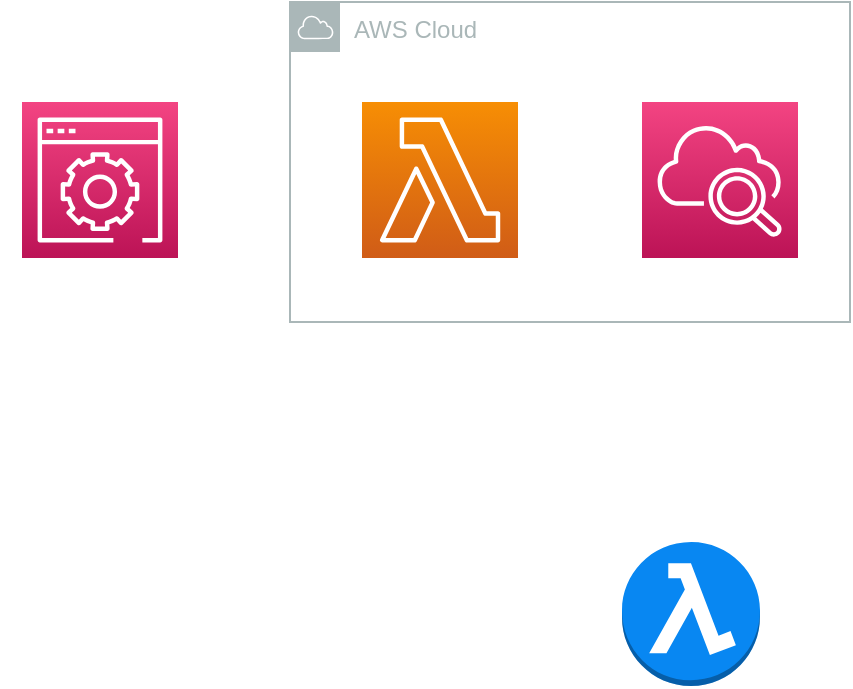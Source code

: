 <mxfile version="18.0.6" type="device" pages="5"><diagram id="sn8kLerF3HuQy8fz15qa" name="pratica01-primeira-lambda"><mxGraphModel dx="1038" dy="649" grid="1" gridSize="10" guides="1" tooltips="1" connect="1" arrows="1" fold="1" page="1" pageScale="1" pageWidth="827" pageHeight="1169" background="none" math="0" shadow="0"><root><mxCell id="0"/><mxCell id="1" parent="0"/><mxCell id="s4SkEaepo-pAVJKUQnhB-1" style="edgeStyle=orthogonalEdgeStyle;rounded=0;orthogonalLoop=1;jettySize=auto;html=1;entryX=0;entryY=0.5;entryDx=0;entryDy=0;entryPerimeter=0;fontColor=#FFFFFF;strokeColor=#FFFFFF;" parent="1" source="s4SkEaepo-pAVJKUQnhB-2" target="s4SkEaepo-pAVJKUQnhB-5" edge="1"><mxGeometry relative="1" as="geometry"/></mxCell><mxCell id="s4SkEaepo-pAVJKUQnhB-2" value="AWS Management&lt;br&gt;Console" style="sketch=0;points=[[0,0,0],[0.25,0,0],[0.5,0,0],[0.75,0,0],[1,0,0],[0,1,0],[0.25,1,0],[0.5,1,0],[0.75,1,0],[1,1,0],[0,0.25,0],[0,0.5,0],[0,0.75,0],[1,0.25,0],[1,0.5,0],[1,0.75,0]];points=[[0,0,0],[0.25,0,0],[0.5,0,0],[0.75,0,0],[1,0,0],[0,1,0],[0.25,1,0],[0.5,1,0],[0.75,1,0],[1,1,0],[0,0.25,0],[0,0.5,0],[0,0.75,0],[1,0.25,0],[1,0.5,0],[1,0.75,0]];outlineConnect=0;fontColor=#FFFFFF;gradientColor=#F34482;gradientDirection=north;fillColor=#BC1356;strokeColor=#ffffff;dashed=0;verticalLabelPosition=bottom;verticalAlign=top;align=center;html=1;fontSize=12;fontStyle=0;aspect=fixed;shape=mxgraph.aws4.resourceIcon;resIcon=mxgraph.aws4.management_console;" parent="1" vertex="1"><mxGeometry x="140" y="210" width="78" height="78" as="geometry"/></mxCell><mxCell id="s4SkEaepo-pAVJKUQnhB-3" value="AWS Cloud" style="sketch=0;outlineConnect=0;gradientColor=none;html=1;whiteSpace=wrap;fontSize=12;fontStyle=0;shape=mxgraph.aws4.group;grIcon=mxgraph.aws4.group_aws_cloud;strokeColor=#AAB7B8;fillColor=none;verticalAlign=top;align=left;spacingLeft=30;fontColor=#AAB7B8;dashed=0;" parent="1" vertex="1"><mxGeometry x="274" y="160" width="280" height="160" as="geometry"/></mxCell><mxCell id="s4SkEaepo-pAVJKUQnhB-4" style="edgeStyle=orthogonalEdgeStyle;rounded=0;orthogonalLoop=1;jettySize=auto;html=1;entryX=0;entryY=0.5;entryDx=0;entryDy=0;entryPerimeter=0;fontColor=#FFFFFF;strokeColor=#FFFFFF;" parent="1" source="s4SkEaepo-pAVJKUQnhB-5" target="s4SkEaepo-pAVJKUQnhB-6" edge="1"><mxGeometry relative="1" as="geometry"/></mxCell><mxCell id="s4SkEaepo-pAVJKUQnhB-5" value="Lambda" style="sketch=0;points=[[0,0,0],[0.25,0,0],[0.5,0,0],[0.75,0,0],[1,0,0],[0,1,0],[0.25,1,0],[0.5,1,0],[0.75,1,0],[1,1,0],[0,0.25,0],[0,0.5,0],[0,0.75,0],[1,0.25,0],[1,0.5,0],[1,0.75,0]];outlineConnect=0;fontColor=#FFFFFF;gradientColor=#F78E04;gradientDirection=north;fillColor=#D05C17;strokeColor=#ffffff;dashed=0;verticalLabelPosition=bottom;verticalAlign=top;align=center;html=1;fontSize=12;fontStyle=0;aspect=fixed;shape=mxgraph.aws4.resourceIcon;resIcon=mxgraph.aws4.lambda;" parent="1" vertex="1"><mxGeometry x="310" y="210" width="78" height="78" as="geometry"/></mxCell><mxCell id="s4SkEaepo-pAVJKUQnhB-6" value="CloudWatch" style="sketch=0;points=[[0,0,0],[0.25,0,0],[0.5,0,0],[0.75,0,0],[1,0,0],[0,1,0],[0.25,1,0],[0.5,1,0],[0.75,1,0],[1,1,0],[0,0.25,0],[0,0.5,0],[0,0.75,0],[1,0.25,0],[1,0.5,0],[1,0.75,0]];points=[[0,0,0],[0.25,0,0],[0.5,0,0],[0.75,0,0],[1,0,0],[0,1,0],[0.25,1,0],[0.5,1,0],[0.75,1,0],[1,1,0],[0,0.25,0],[0,0.5,0],[0,0.75,0],[1,0.25,0],[1,0.5,0],[1,0.75,0]];outlineConnect=0;fontColor=#FFFFFF;gradientColor=#F34482;gradientDirection=north;fillColor=#BC1356;strokeColor=#ffffff;dashed=0;verticalLabelPosition=bottom;verticalAlign=top;align=center;html=1;fontSize=12;fontStyle=0;aspect=fixed;shape=mxgraph.aws4.resourceIcon;resIcon=mxgraph.aws4.cloudwatch_2;" parent="1" vertex="1"><mxGeometry x="450" y="210" width="78" height="78" as="geometry"/></mxCell><mxCell id="AEqyCZtaTBarXHgswWHP-1" value="" style="outlineConnect=0;dashed=0;verticalLabelPosition=bottom;verticalAlign=top;align=center;html=1;shape=mxgraph.aws3.lambda_function;fillColor=#0887F2;gradientColor=none;" parent="1" vertex="1"><mxGeometry x="440" y="430" width="69" height="72" as="geometry"/></mxCell></root></mxGraphModel></diagram><diagram name="pratica02-modulos" id="roJDJ9lxdJgMYziIjrWZ"><mxGraphModel dx="865" dy="541" grid="0" gridSize="10" guides="1" tooltips="1" connect="1" arrows="1" fold="1" page="1" pageScale="1" pageWidth="827" pageHeight="1169" background="#29283D" math="0" shadow="0"><root><mxCell id="quXqX9oTLl6VPaIhmHli-0"/><mxCell id="quXqX9oTLl6VPaIhmHli-1" parent="quXqX9oTLl6VPaIhmHli-0"/><mxCell id="quXqX9oTLl6VPaIhmHli-2" style="edgeStyle=orthogonalEdgeStyle;rounded=0;orthogonalLoop=1;jettySize=auto;html=1;entryX=0;entryY=0.5;entryDx=0;entryDy=0;entryPerimeter=0;fontColor=#FFFFFF;strokeColor=#FFFFFF;startArrow=none;" parent="quXqX9oTLl6VPaIhmHli-1" source="ns7196Dic2cCf4U4VvsO-0" target="quXqX9oTLl6VPaIhmHli-6" edge="1"><mxGeometry relative="1" as="geometry"/></mxCell><mxCell id="quXqX9oTLl6VPaIhmHli-5" style="edgeStyle=orthogonalEdgeStyle;rounded=0;orthogonalLoop=1;jettySize=auto;html=1;entryX=0;entryY=0.5;entryDx=0;entryDy=0;entryPerimeter=0;fontColor=#FFFFFF;strokeColor=#FFFFFF;" parent="quXqX9oTLl6VPaIhmHli-1" source="quXqX9oTLl6VPaIhmHli-6" target="quXqX9oTLl6VPaIhmHli-7" edge="1"><mxGeometry relative="1" as="geometry"/></mxCell><mxCell id="ns7196Dic2cCf4U4VvsO-3" style="edgeStyle=orthogonalEdgeStyle;rounded=0;orthogonalLoop=1;jettySize=auto;html=1;entryX=0;entryY=0.5;entryDx=0;entryDy=0;entryPerimeter=0;strokeColor=#FFFFFF;" edge="1" parent="quXqX9oTLl6VPaIhmHli-1" source="quXqX9oTLl6VPaIhmHli-6" target="quXqX9oTLl6VPaIhmHli-7"><mxGeometry relative="1" as="geometry"/></mxCell><mxCell id="ns7196Dic2cCf4U4VvsO-4" value="Logs mais&amp;nbsp;&lt;br&gt;interpretáveis" style="edgeLabel;html=1;align=center;verticalAlign=middle;resizable=0;points=[];fontColor=#FFFFFF;labelBackgroundColor=#29283D;" vertex="1" connectable="0" parent="ns7196Dic2cCf4U4VvsO-3"><mxGeometry x="0.222" relative="1" as="geometry"><mxPoint x="-17" as="offset"/></mxGeometry></mxCell><mxCell id="quXqX9oTLl6VPaIhmHli-6" value="lambda_handler" style="sketch=0;points=[[0,0,0],[0.25,0,0],[0.5,0,0],[0.75,0,0],[1,0,0],[0,1,0],[0.25,1,0],[0.5,1,0],[0.75,1,0],[1,1,0],[0,0.25,0],[0,0.5,0],[0,0.75,0],[1,0.25,0],[1,0.5,0],[1,0.75,0]];outlineConnect=0;fontColor=#FFFFFF;gradientColor=#F78E04;gradientDirection=north;fillColor=#D05C17;strokeColor=#ffffff;dashed=0;verticalLabelPosition=bottom;verticalAlign=top;align=center;html=1;fontSize=12;fontStyle=0;aspect=fixed;shape=mxgraph.aws4.resourceIcon;resIcon=mxgraph.aws4.lambda;" parent="quXqX9oTLl6VPaIhmHli-1" vertex="1"><mxGeometry x="310" y="210" width="78" height="78" as="geometry"/></mxCell><mxCell id="quXqX9oTLl6VPaIhmHli-7" value="CloudWatch" style="sketch=0;points=[[0,0,0],[0.25,0,0],[0.5,0,0],[0.75,0,0],[1,0,0],[0,1,0],[0.25,1,0],[0.5,1,0],[0.75,1,0],[1,1,0],[0,0.25,0],[0,0.5,0],[0,0.75,0],[1,0.25,0],[1,0.5,0],[1,0.75,0]];points=[[0,0,0],[0.25,0,0],[0.5,0,0],[0.75,0,0],[1,0,0],[0,1,0],[0.25,1,0],[0.5,1,0],[0.75,1,0],[1,1,0],[0,0.25,0],[0,0.5,0],[0,0.75,0],[1,0.25,0],[1,0.5,0],[1,0.75,0]];outlineConnect=0;fontColor=#FFFFFF;gradientColor=#F34482;gradientDirection=north;fillColor=#BC1356;strokeColor=#ffffff;dashed=0;verticalLabelPosition=bottom;verticalAlign=top;align=center;html=1;fontSize=12;fontStyle=0;aspect=fixed;shape=mxgraph.aws4.resourceIcon;resIcon=mxgraph.aws4.cloudwatch_2;" parent="quXqX9oTLl6VPaIhmHli-1" vertex="1"><mxGeometry x="490" y="210" width="78" height="78" as="geometry"/></mxCell><mxCell id="ns7196Dic2cCf4U4VvsO-2" value="&lt;font color=&quot;#ffffff&quot;&gt;Configura&amp;nbsp;&lt;br&gt;logging&lt;/font&gt;" style="edgeStyle=orthogonalEdgeStyle;rounded=0;orthogonalLoop=1;jettySize=auto;html=1;entryX=0;entryY=0.5;entryDx=0;entryDy=0;entryPerimeter=0;strokeColor=#FFFFFF;labelBackgroundColor=#29283D;" edge="1" parent="quXqX9oTLl6VPaIhmHli-1" source="ns7196Dic2cCf4U4VvsO-0" target="quXqX9oTLl6VPaIhmHli-6"><mxGeometry relative="1" as="geometry"/></mxCell><mxCell id="ns7196Dic2cCf4U4VvsO-0" value="utils/log.py" style="shape=image;verticalLabelPosition=bottom;labelBackgroundColor=none;verticalAlign=top;aspect=fixed;imageAspect=0;image=https://cdn.icon-icons.com/icons2/112/PNG/512/python_18894.png;fontColor=#FFFFFF;" vertex="1" parent="quXqX9oTLl6VPaIhmHli-1"><mxGeometry x="130" y="204" width="90" height="90" as="geometry"/></mxCell></root></mxGraphModel></diagram><diagram name="pratica03-lendo-s3" id="10uzyO8owj6QErLm5pvj"><mxGraphModel dx="1038" dy="649" grid="0" gridSize="10" guides="1" tooltips="1" connect="1" arrows="1" fold="1" page="1" pageScale="1" pageWidth="827" pageHeight="1169" background="#29283D" math="0" shadow="0"><root><mxCell id="KhF8qPlMDsJhLVu0t6w0-0"/><mxCell id="KhF8qPlMDsJhLVu0t6w0-1" parent="KhF8qPlMDsJhLVu0t6w0-0"/><mxCell id="me9lGsdS1OQBLBbCxqvt-0" value="&lt;font color=&quot;#ffffff&quot;&gt;Bucket S3&lt;/font&gt;" style="sketch=0;points=[[0,0,0],[0.25,0,0],[0.5,0,0],[0.75,0,0],[1,0,0],[0,1,0],[0.25,1,0],[0.5,1,0],[0.75,1,0],[1,1,0],[0,0.25,0],[0,0.5,0],[0,0.75,0],[1,0.25,0],[1,0.5,0],[1,0.75,0]];outlineConnect=0;fontColor=#232F3E;gradientColor=#60A337;gradientDirection=north;fillColor=#277116;strokeColor=#ffffff;dashed=0;verticalLabelPosition=bottom;verticalAlign=top;align=center;html=1;fontSize=12;fontStyle=0;aspect=fixed;shape=mxgraph.aws4.resourceIcon;resIcon=mxgraph.aws4.s3;labelBackgroundColor=#29283D;" parent="KhF8qPlMDsJhLVu0t6w0-1" vertex="1"><mxGeometry x="236" y="360" width="78" height="78" as="geometry"/></mxCell><mxCell id="me9lGsdS1OQBLBbCxqvt-4" value="Read&lt;br&gt;Object" style="edgeStyle=orthogonalEdgeStyle;rounded=0;orthogonalLoop=1;jettySize=auto;html=1;entryX=1;entryY=0.5;entryDx=0;entryDy=0;entryPerimeter=0;labelBackgroundColor=#29283D;fontColor=#FFFFFF;strokeColor=#FFFFFF;" parent="KhF8qPlMDsJhLVu0t6w0-1" source="me9lGsdS1OQBLBbCxqvt-1" target="me9lGsdS1OQBLBbCxqvt-0" edge="1"><mxGeometry relative="1" as="geometry"/></mxCell><mxCell id="me9lGsdS1OQBLBbCxqvt-1" value="Lambda" style="sketch=0;points=[[0,0,0],[0.25,0,0],[0.5,0,0],[0.75,0,0],[1,0,0],[0,1,0],[0.25,1,0],[0.5,1,0],[0.75,1,0],[1,1,0],[0,0.25,0],[0,0.5,0],[0,0.75,0],[1,0.25,0],[1,0.5,0],[1,0.75,0]];outlineConnect=0;fontColor=#FFFFFF;gradientColor=#F78E04;gradientDirection=north;fillColor=#D05C17;strokeColor=#ffffff;dashed=0;verticalLabelPosition=bottom;verticalAlign=top;align=center;html=1;fontSize=12;fontStyle=0;aspect=fixed;shape=mxgraph.aws4.resourceIcon;resIcon=mxgraph.aws4.lambda;" parent="KhF8qPlMDsJhLVu0t6w0-1" vertex="1"><mxGeometry x="409" y="360" width="78" height="78" as="geometry"/></mxCell><mxCell id="me9lGsdS1OQBLBbCxqvt-5" value="S3 Client" style="edgeStyle=orthogonalEdgeStyle;rounded=0;orthogonalLoop=1;jettySize=auto;html=1;entryX=1;entryY=0.5;entryDx=0;entryDy=0;entryPerimeter=0;labelBackgroundColor=#29283D;fontColor=#FFFFFF;strokeColor=#FFFFFF;" parent="KhF8qPlMDsJhLVu0t6w0-1" source="me9lGsdS1OQBLBbCxqvt-2" target="me9lGsdS1OQBLBbCxqvt-1" edge="1"><mxGeometry relative="1" as="geometry"/></mxCell><mxCell id="me9lGsdS1OQBLBbCxqvt-2" value="Boto3" style="outlineConnect=0;dashed=0;verticalLabelPosition=bottom;verticalAlign=top;align=center;html=1;shape=mxgraph.aws3.android;fillColor=#FFD44F;gradientColor=none;labelBackgroundColor=none;fontColor=#FFFFFF;" parent="KhF8qPlMDsJhLVu0t6w0-1" vertex="1"><mxGeometry x="583.5" y="357" width="73.5" height="84" as="geometry"/></mxCell><mxCell id="me9lGsdS1OQBLBbCxqvt-7" style="edgeStyle=orthogonalEdgeStyle;rounded=0;orthogonalLoop=1;jettySize=auto;html=1;labelBackgroundColor=#29283D;fontColor=#FFFFFF;strokeColor=#FFFFFF;" parent="KhF8qPlMDsJhLVu0t6w0-1" source="me9lGsdS1OQBLBbCxqvt-3" edge="1"><mxGeometry relative="1" as="geometry"><mxPoint x="448.805" y="461.098" as="targetPoint"/></mxGeometry></mxCell><mxCell id="me9lGsdS1OQBLBbCxqvt-8" value="S3:GetObject" style="edgeLabel;html=1;align=center;verticalAlign=middle;resizable=0;points=[];fontColor=#FFFFFF;labelBackgroundColor=#29283D;" parent="me9lGsdS1OQBLBbCxqvt-7" vertex="1" connectable="0"><mxGeometry x="0.228" relative="1" as="geometry"><mxPoint x="60" as="offset"/></mxGeometry></mxCell><mxCell id="me9lGsdS1OQBLBbCxqvt-3" value="&lt;font color=&quot;#ffffff&quot;&gt;IAM Role&lt;br&gt;&lt;/font&gt;" style="sketch=0;outlineConnect=0;fontColor=#232F3E;gradientColor=none;fillColor=#BF0816;strokeColor=none;dashed=0;verticalLabelPosition=bottom;verticalAlign=top;align=center;html=1;fontSize=12;fontStyle=0;aspect=fixed;pointerEvents=1;shape=mxgraph.aws4.role;labelBackgroundColor=none;" parent="KhF8qPlMDsJhLVu0t6w0-1" vertex="1"><mxGeometry x="579" y="485" width="78" height="44" as="geometry"/></mxCell><mxCell id="me9lGsdS1OQBLBbCxqvt-10" style="edgeStyle=orthogonalEdgeStyle;rounded=0;orthogonalLoop=1;jettySize=auto;html=1;entryX=0;entryY=0.5;entryDx=0;entryDy=0;entryPerimeter=0;labelBackgroundColor=#29283D;fontColor=#FFFFFF;strokeColor=#FFFFFF;" parent="KhF8qPlMDsJhLVu0t6w0-1" source="me9lGsdS1OQBLBbCxqvt-9" target="me9lGsdS1OQBLBbCxqvt-0" edge="1"><mxGeometry relative="1" as="geometry"/></mxCell><mxCell id="me9lGsdS1OQBLBbCxqvt-9" value="CSV File" style="sketch=0;pointerEvents=1;shadow=0;dashed=0;html=1;strokeColor=none;fillColor=#005F4B;labelPosition=center;verticalLabelPosition=bottom;verticalAlign=top;align=center;outlineConnect=0;shape=mxgraph.veeam2.file;labelBackgroundColor=#29283D;fontColor=#FFFFFF;" parent="KhF8qPlMDsJhLVu0t6w0-1" vertex="1"><mxGeometry x="149" y="379.5" width="28.0" height="39" as="geometry"/></mxCell></root></mxGraphModel></diagram><diagram name="pratica04-trigger-s3" id="xXM4A0JzrRQsoJsZ0RVD"><mxGraphModel dx="1038" dy="649" grid="0" gridSize="10" guides="1" tooltips="1" connect="1" arrows="1" fold="1" page="1" pageScale="1" pageWidth="827" pageHeight="1169" background="#29283D" math="0" shadow="0"><root><mxCell id="Bo7fInq2reVlrdFFZu31-0"/><mxCell id="Bo7fInq2reVlrdFFZu31-1" parent="Bo7fInq2reVlrdFFZu31-0"/><mxCell id="Xw7eqerX4XQ-Jm7FPYzx-0" value="Trigger" style="edgeStyle=orthogonalEdgeStyle;rounded=0;orthogonalLoop=1;jettySize=auto;html=1;strokeColor=#FFFFFF;labelBackgroundColor=#29283D;fontColor=#FFFFFF;" parent="Bo7fInq2reVlrdFFZu31-1" edge="1"><mxGeometry relative="1" as="geometry"><mxPoint x="314" y="386" as="sourcePoint"/><mxPoint x="409" y="386" as="targetPoint"/></mxGeometry></mxCell><mxCell id="Bo7fInq2reVlrdFFZu31-2" value="&lt;font color=&quot;#ffffff&quot;&gt;Bucket S3&lt;/font&gt;" style="sketch=0;points=[[0,0,0],[0.25,0,0],[0.5,0,0],[0.75,0,0],[1,0,0],[0,1,0],[0.25,1,0],[0.5,1,0],[0.75,1,0],[1,1,0],[0,0.25,0],[0,0.5,0],[0,0.75,0],[1,0.25,0],[1,0.5,0],[1,0.75,0]];outlineConnect=0;fontColor=#232F3E;gradientColor=#60A337;gradientDirection=north;fillColor=#277116;strokeColor=#ffffff;dashed=0;verticalLabelPosition=bottom;verticalAlign=top;align=center;html=1;fontSize=12;fontStyle=0;aspect=fixed;shape=mxgraph.aws4.resourceIcon;resIcon=mxgraph.aws4.s3;labelBackgroundColor=#29283D;" parent="Bo7fInq2reVlrdFFZu31-1" vertex="1"><mxGeometry x="236" y="360" width="78" height="78" as="geometry"/></mxCell><mxCell id="Xw7eqerX4XQ-Jm7FPYzx-1" style="edgeStyle=orthogonalEdgeStyle;rounded=0;orthogonalLoop=1;jettySize=auto;html=1;entryX=1;entryY=0.5;entryDx=0;entryDy=0;entryPerimeter=0;strokeColor=#FFFFFF;" parent="Bo7fInq2reVlrdFFZu31-1" edge="1"><mxGeometry relative="1" as="geometry"><mxPoint x="409" y="412" as="sourcePoint"/><mxPoint x="314" y="412" as="targetPoint"/></mxGeometry></mxCell><mxCell id="Bo7fInq2reVlrdFFZu31-4" value="Lambda" style="sketch=0;points=[[0,0,0],[0.25,0,0],[0.5,0,0],[0.75,0,0],[1,0,0],[0,1,0],[0.25,1,0],[0.5,1,0],[0.75,1,0],[1,1,0],[0,0.25,0],[0,0.5,0],[0,0.75,0],[1,0.25,0],[1,0.5,0],[1,0.75,0]];outlineConnect=0;fontColor=#FFFFFF;gradientColor=#F78E04;gradientDirection=north;fillColor=#D05C17;strokeColor=#ffffff;dashed=0;verticalLabelPosition=bottom;verticalAlign=top;align=center;html=1;fontSize=12;fontStyle=0;aspect=fixed;shape=mxgraph.aws4.resourceIcon;resIcon=mxgraph.aws4.lambda;" parent="Bo7fInq2reVlrdFFZu31-1" vertex="1"><mxGeometry x="409" y="360" width="78" height="78" as="geometry"/></mxCell><mxCell id="Bo7fInq2reVlrdFFZu31-5" value="S3 Client" style="edgeStyle=orthogonalEdgeStyle;rounded=0;orthogonalLoop=1;jettySize=auto;html=1;entryX=1;entryY=0.5;entryDx=0;entryDy=0;entryPerimeter=0;labelBackgroundColor=#29283D;fontColor=#FFFFFF;strokeColor=#FFFFFF;" parent="Bo7fInq2reVlrdFFZu31-1" source="Bo7fInq2reVlrdFFZu31-6" target="Bo7fInq2reVlrdFFZu31-4" edge="1"><mxGeometry relative="1" as="geometry"/></mxCell><mxCell id="Bo7fInq2reVlrdFFZu31-6" value="Boto3" style="outlineConnect=0;dashed=0;verticalLabelPosition=bottom;verticalAlign=top;align=center;html=1;shape=mxgraph.aws3.android;fillColor=#FFD44F;gradientColor=none;labelBackgroundColor=none;fontColor=#FFFFFF;" parent="Bo7fInq2reVlrdFFZu31-1" vertex="1"><mxGeometry x="583.5" y="357" width="73.5" height="84" as="geometry"/></mxCell><mxCell id="Bo7fInq2reVlrdFFZu31-7" style="edgeStyle=orthogonalEdgeStyle;rounded=0;orthogonalLoop=1;jettySize=auto;html=1;labelBackgroundColor=#29283D;fontColor=#FFFFFF;strokeColor=#FFFFFF;" parent="Bo7fInq2reVlrdFFZu31-1" source="Bo7fInq2reVlrdFFZu31-9" edge="1"><mxGeometry relative="1" as="geometry"><mxPoint x="448.805" y="461.098" as="targetPoint"/></mxGeometry></mxCell><mxCell id="Bo7fInq2reVlrdFFZu31-8" value="S3:GetObject" style="edgeLabel;html=1;align=center;verticalAlign=middle;resizable=0;points=[];fontColor=#FFFFFF;labelBackgroundColor=#29283D;" parent="Bo7fInq2reVlrdFFZu31-7" vertex="1" connectable="0"><mxGeometry x="0.228" relative="1" as="geometry"><mxPoint x="43" as="offset"/></mxGeometry></mxCell><mxCell id="Bo7fInq2reVlrdFFZu31-9" value="&lt;font color=&quot;#ffffff&quot;&gt;IAM Role&lt;br&gt;&lt;/font&gt;" style="sketch=0;outlineConnect=0;fontColor=#232F3E;gradientColor=none;fillColor=#BF0816;strokeColor=none;dashed=0;verticalLabelPosition=bottom;verticalAlign=top;align=center;html=1;fontSize=12;fontStyle=0;aspect=fixed;pointerEvents=1;shape=mxgraph.aws4.role;labelBackgroundColor=none;" parent="Bo7fInq2reVlrdFFZu31-1" vertex="1"><mxGeometry x="579" y="485" width="78" height="44" as="geometry"/></mxCell><mxCell id="Bo7fInq2reVlrdFFZu31-10" value="Put" style="edgeStyle=orthogonalEdgeStyle;rounded=0;orthogonalLoop=1;jettySize=auto;html=1;entryX=0;entryY=0.5;entryDx=0;entryDy=0;entryPerimeter=0;labelBackgroundColor=#29283D;fontColor=#FFFFFF;strokeColor=#FFFFFF;" parent="Bo7fInq2reVlrdFFZu31-1" source="Bo7fInq2reVlrdFFZu31-11" target="Bo7fInq2reVlrdFFZu31-2" edge="1"><mxGeometry relative="1" as="geometry"/></mxCell><mxCell id="Bo7fInq2reVlrdFFZu31-11" value="CSV File" style="sketch=0;pointerEvents=1;shadow=0;dashed=0;html=1;strokeColor=none;fillColor=#005F4B;labelPosition=center;verticalLabelPosition=bottom;verticalAlign=top;align=center;outlineConnect=0;shape=mxgraph.veeam2.file;labelBackgroundColor=#29283D;fontColor=#FFFFFF;" parent="Bo7fInq2reVlrdFFZu31-1" vertex="1"><mxGeometry x="149" y="379.5" width="28.0" height="39" as="geometry"/></mxCell></root></mxGraphModel></diagram><diagram name="pratica04-desliga-ec2" id="uf2VaUzP3nuExmrgj2bt"><mxGraphModel dx="865" dy="541" grid="0" gridSize="10" guides="1" tooltips="1" connect="1" arrows="1" fold="1" page="1" pageScale="1" pageWidth="827" pageHeight="1169" background="#29283D" math="0" shadow="0"><root><mxCell id="E-HhMInEozKPGJttZ3pd-0"/><mxCell id="E-HhMInEozKPGJttZ3pd-1" parent="E-HhMInEozKPGJttZ3pd-0"/><mxCell id="AVCAngo3BmfatEY29NBN-11" style="edgeStyle=orthogonalEdgeStyle;rounded=0;orthogonalLoop=1;jettySize=auto;html=1;entryX=0;entryY=0.5;entryDx=0;entryDy=0;entryPerimeter=0;labelBackgroundColor=#29283D;fontColor=#FFFFFF;strokeColor=#FFFFFF;" edge="1" parent="E-HhMInEozKPGJttZ3pd-1" source="AVCAngo3BmfatEY29NBN-0" target="AVCAngo3BmfatEY29NBN-1"><mxGeometry relative="1" as="geometry"/></mxCell><mxCell id="AVCAngo3BmfatEY29NBN-12" value="Executa &lt;br&gt;22h" style="edgeLabel;html=1;align=center;verticalAlign=middle;resizable=0;points=[];fontColor=#FFFFFF;labelBackgroundColor=#29283D;" vertex="1" connectable="0" parent="AVCAngo3BmfatEY29NBN-11"><mxGeometry x="0.317" relative="1" as="geometry"><mxPoint x="-19" as="offset"/></mxGeometry></mxCell><mxCell id="AVCAngo3BmfatEY29NBN-0" value="&lt;font color=&quot;#ffffff&quot;&gt;EventBridge&lt;/font&gt;" style="sketch=0;points=[[0,0,0],[0.25,0,0],[0.5,0,0],[0.75,0,0],[1,0,0],[0,1,0],[0.25,1,0],[0.5,1,0],[0.75,1,0],[1,1,0],[0,0.25,0],[0,0.5,0],[0,0.75,0],[1,0.25,0],[1,0.5,0],[1,0.75,0]];outlineConnect=0;fontColor=#232F3E;gradientColor=#FF4F8B;gradientDirection=north;fillColor=#BC1356;strokeColor=#ffffff;dashed=0;verticalLabelPosition=bottom;verticalAlign=top;align=center;html=1;fontSize=12;fontStyle=0;aspect=fixed;shape=mxgraph.aws4.resourceIcon;resIcon=mxgraph.aws4.eventbridge;" vertex="1" parent="E-HhMInEozKPGJttZ3pd-1"><mxGeometry x="124" y="350" width="78" height="78" as="geometry"/></mxCell><mxCell id="AVCAngo3BmfatEY29NBN-9" style="edgeStyle=orthogonalEdgeStyle;rounded=0;orthogonalLoop=1;jettySize=auto;html=1;entryX=0;entryY=0.5;entryDx=0;entryDy=0;entryPerimeter=0;fontColor=#FFFFFF;strokeColor=#FFFFFF;" edge="1" parent="E-HhMInEozKPGJttZ3pd-1" source="AVCAngo3BmfatEY29NBN-1" target="AVCAngo3BmfatEY29NBN-7"><mxGeometry relative="1" as="geometry"/></mxCell><mxCell id="AVCAngo3BmfatEY29NBN-13" value="Desliga&lt;br&gt;instâncias" style="edgeLabel;html=1;align=center;verticalAlign=middle;resizable=0;points=[];fontColor=#FFFFFF;labelBackgroundColor=#29283D;" vertex="1" connectable="0" parent="AVCAngo3BmfatEY29NBN-9"><mxGeometry x="-0.161" y="-1" relative="1" as="geometry"><mxPoint x="5" y="-1" as="offset"/></mxGeometry></mxCell><mxCell id="AVCAngo3BmfatEY29NBN-14" value="Logs" style="edgeStyle=orthogonalEdgeStyle;rounded=0;orthogonalLoop=1;jettySize=auto;html=1;entryX=0;entryY=0.5;entryDx=0;entryDy=0;entryPerimeter=0;labelBackgroundColor=#29283D;fontColor=#FFFFFF;strokeColor=#FFFFFF;" edge="1" parent="E-HhMInEozKPGJttZ3pd-1" target="AVCAngo3BmfatEY29NBN-6"><mxGeometry x="0.33" relative="1" as="geometry"><mxPoint x="330" y="447" as="sourcePoint"/><Array as="points"><mxPoint x="330" y="504"/></Array><mxPoint as="offset"/></mxGeometry></mxCell><mxCell id="AVCAngo3BmfatEY29NBN-1" value="&lt;font color=&quot;#ffffff&quot;&gt;Lambda&lt;/font&gt;" style="sketch=0;points=[[0,0,0],[0.25,0,0],[0.5,0,0],[0.75,0,0],[1,0,0],[0,1,0],[0.25,1,0],[0.5,1,0],[0.75,1,0],[1,1,0],[0,0.25,0],[0,0.5,0],[0,0.75,0],[1,0.25,0],[1,0.5,0],[1,0.75,0]];outlineConnect=0;fontColor=#232F3E;gradientColor=#F78E04;gradientDirection=north;fillColor=#D05C17;strokeColor=#ffffff;dashed=0;verticalLabelPosition=bottom;verticalAlign=top;align=center;html=1;fontSize=12;fontStyle=0;aspect=fixed;shape=mxgraph.aws4.resourceIcon;resIcon=mxgraph.aws4.lambda;" vertex="1" parent="E-HhMInEozKPGJttZ3pd-1"><mxGeometry x="291" y="350" width="78" height="78" as="geometry"/></mxCell><mxCell id="AVCAngo3BmfatEY29NBN-6" value="&lt;font color=&quot;#ffffff&quot;&gt;CloudWatch&lt;/font&gt;" style="sketch=0;points=[[0,0,0],[0.25,0,0],[0.5,0,0],[0.75,0,0],[1,0,0],[0,1,0],[0.25,1,0],[0.5,1,0],[0.75,1,0],[1,1,0],[0,0.25,0],[0,0.5,0],[0,0.75,0],[1,0.25,0],[1,0.5,0],[1,0.75,0]];points=[[0,0,0],[0.25,0,0],[0.5,0,0],[0.75,0,0],[1,0,0],[0,1,0],[0.25,1,0],[0.5,1,0],[0.75,1,0],[1,1,0],[0,0.25,0],[0,0.5,0],[0,0.75,0],[1,0.25,0],[1,0.5,0],[1,0.75,0]];outlineConnect=0;fontColor=#232F3E;gradientColor=#F34482;gradientDirection=north;fillColor=#BC1356;strokeColor=#ffffff;dashed=0;verticalLabelPosition=bottom;verticalAlign=top;align=center;html=1;fontSize=12;fontStyle=0;aspect=fixed;shape=mxgraph.aws4.resourceIcon;resIcon=mxgraph.aws4.cloudwatch_2;" vertex="1" parent="E-HhMInEozKPGJttZ3pd-1"><mxGeometry x="458" y="465" width="78" height="78" as="geometry"/></mxCell><mxCell id="AVCAngo3BmfatEY29NBN-7" value="&lt;font color=&quot;#ffffff&quot;&gt;Instâncias EC2&lt;/font&gt;" style="sketch=0;points=[[0,0,0],[0.25,0,0],[0.5,0,0],[0.75,0,0],[1,0,0],[0,1,0],[0.25,1,0],[0.5,1,0],[0.75,1,0],[1,1,0],[0,0.25,0],[0,0.5,0],[0,0.75,0],[1,0.25,0],[1,0.5,0],[1,0.75,0]];outlineConnect=0;fontColor=#232F3E;gradientColor=#F78E04;gradientDirection=north;fillColor=#D05C17;strokeColor=#ffffff;dashed=0;verticalLabelPosition=bottom;verticalAlign=top;align=center;html=1;fontSize=12;fontStyle=0;aspect=fixed;shape=mxgraph.aws4.resourceIcon;resIcon=mxgraph.aws4.ec2;" vertex="1" parent="E-HhMInEozKPGJttZ3pd-1"><mxGeometry x="458" y="350" width="78" height="78" as="geometry"/></mxCell></root></mxGraphModel></diagram></mxfile>